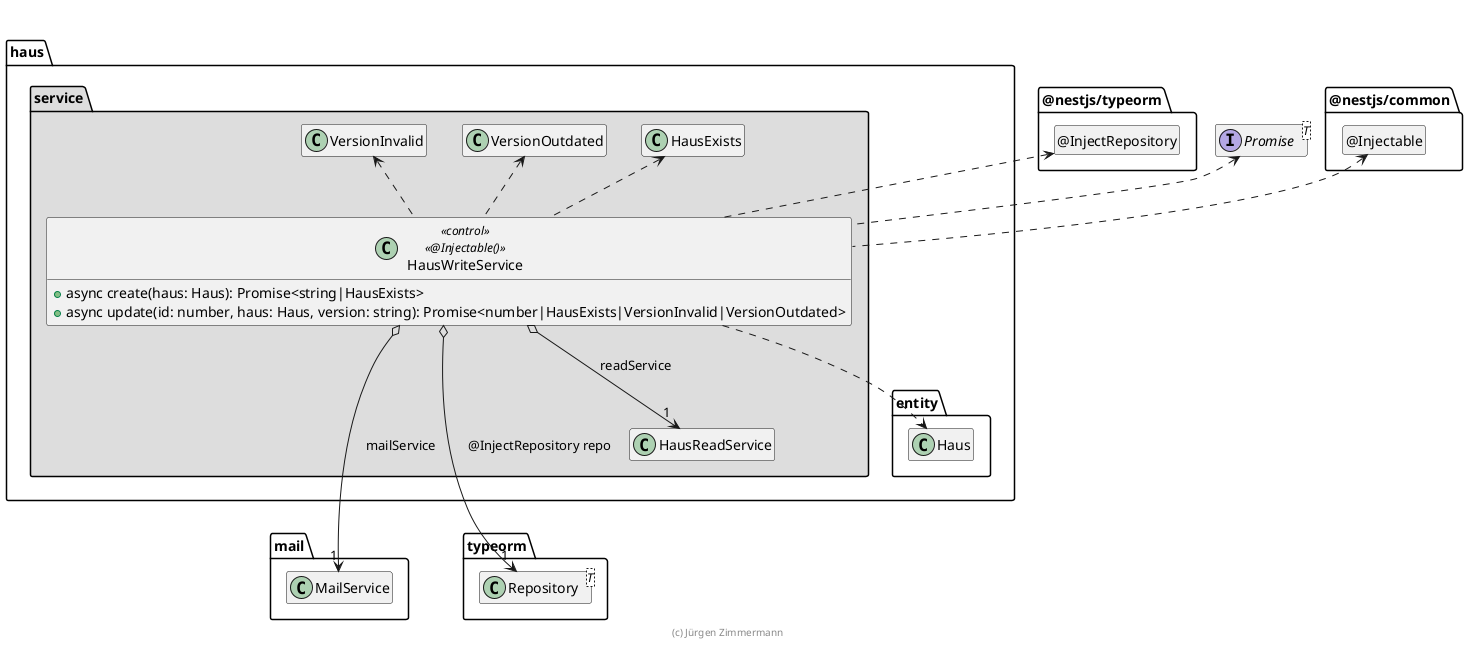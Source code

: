 ' Copyright (C) 2019 - present Juergen Zimmermann, Hochschule Karlsruhe
'
' This program is free software: you can redistribute it and/or modify
' it under the terms of the GNU General Public License as published by
' the Free Software Foundation, either version 3 of the License, or
' (at your option) any later version.
'
' This program is distributed in the hope that it will be useful,
' but WITHOUT ANY WARRANTY; without even the implied warranty of
' MERCHANTABILITY or FITNESS FOR A PARTICULAR PURPOSE.  See the
' GNU General Public License for more details.
'
' You should have received a copy of the GNU General Public License
' along with this program.  If not, see <https://www.gnu.org/licenses/>.

' Preview durch <Alt>d

@startuml Anwendungskern

interface Promise<T>

package @nestjs/common {
  class "@Injectable" as Injectable
  hide Injectable circle
}

package typeorm {
  class Repository<T>
}

package @nestjs/typeorm {
  class "@InjectRepository" as InjectRepository
  hide InjectRepository circle
}

package mail {
  class MailService
}

package haus {
  package entity {
    class Haus
  }

  package service #DDDDDD {
    class HausExists
    class VersionInvalid
    class VersionOutdated

    HausExists -[hidden]right-> VersionInvalid
    VersionInvalid -[hidden]right-> VersionOutdated

    class HausWriteService << control >> <<@Injectable()>> {
      + async create(haus: Haus): Promise<string|HausExists>
      + async update(id: number, haus: Haus, version: string): Promise<number|HausExists|VersionInvalid|VersionOutdated>
    }

    HausWriteService o--> "1" HausReadService: readService
    HausWriteService o--> "1" Repository: @InjectRepository repo
    HausWriteService o--> "1" MailService: mailService

    HausWriteService .up.> Injectable
    HausWriteService .up.> InjectRepository

    HausWriteService .up.> Promise
    HausWriteService ..> Haus
    HausWriteService .up.> HausExists
    HausWriteService .up.> VersionInvalid
    HausWriteService .up.> VersionOutdated

    HausExists .up[hidden].> Haus
    Haus .up[hidden].> Promise
    Haus .up[hidden].> Injectable
    Haus .up[hidden].> InjectRepository
    HausReadService .[hidden].> Repository
    HausReadService .[hidden].> MailService
  }
}

hide empty members

footer (c) Jürgen Zimmermann

@enduml
